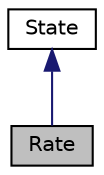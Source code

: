digraph "Rate"
{
 // LATEX_PDF_SIZE
  edge [fontname="Helvetica",fontsize="10",labelfontname="Helvetica",labelfontsize="10"];
  node [fontname="Helvetica",fontsize="10",shape=record];
  Node1 [label="Rate",height=0.2,width=0.4,color="black", fillcolor="grey75", style="filled", fontcolor="black",tooltip="The Rate class represents the state when a customer is ready to rate their dining experience."];
  Node2 -> Node1 [dir="back",color="midnightblue",fontsize="10",style="solid",fontname="Helvetica"];
  Node2 [label="State",height=0.2,width=0.4,color="black", fillcolor="white", style="filled",URL="$classState.html",tooltip="The State class represents the base class for customer states in a restaurant."];
}
